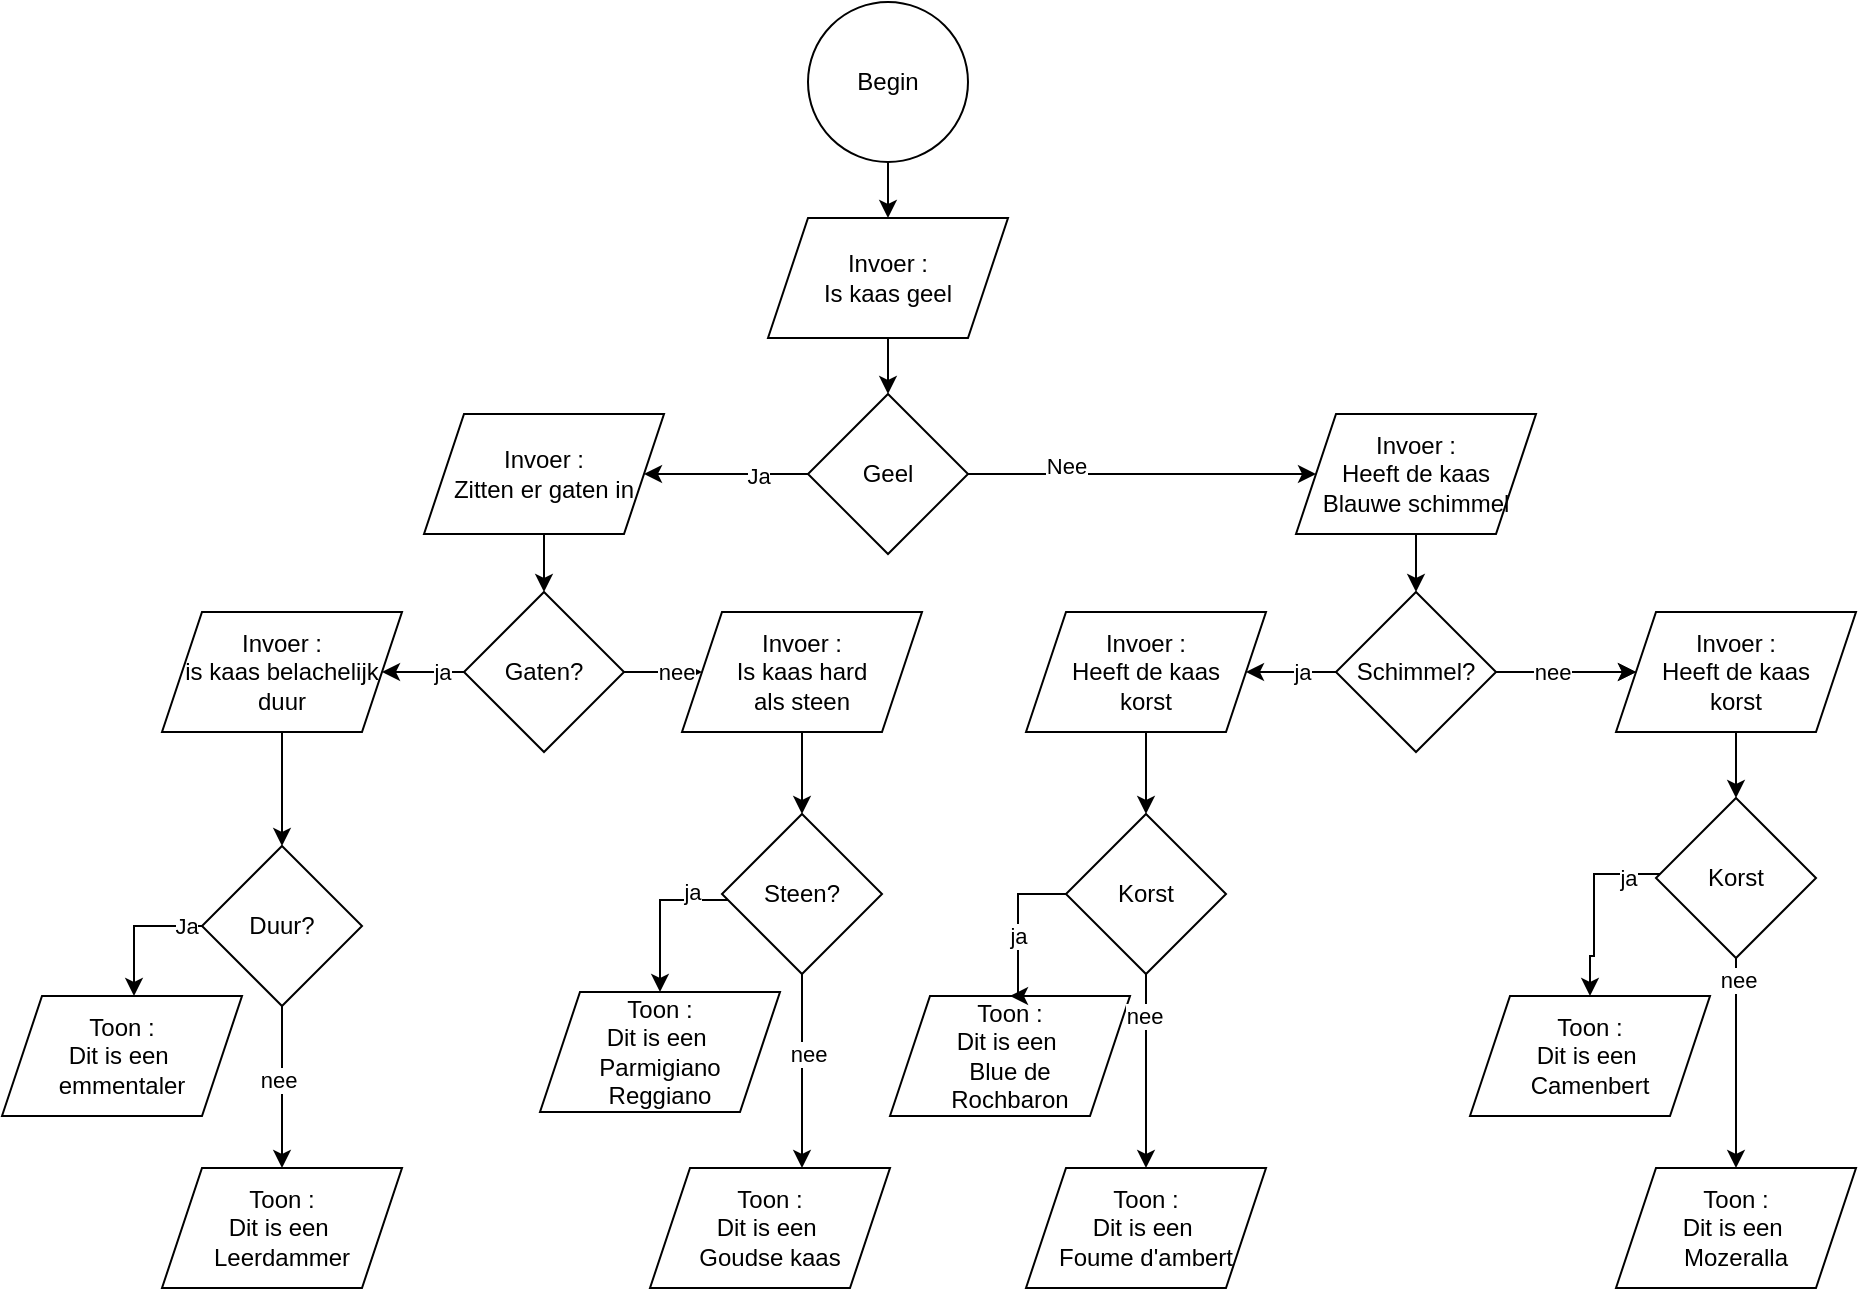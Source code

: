 <mxfile version="22.0.3" type="device">
  <diagram name="Page-1" id="KblKPcZcQI2MpM0IqU52">
    <mxGraphModel dx="2021" dy="601" grid="0" gridSize="10" guides="1" tooltips="1" connect="1" arrows="1" fold="1" page="1" pageScale="1" pageWidth="827" pageHeight="1169" math="0" shadow="0">
      <root>
        <mxCell id="0" />
        <mxCell id="1" parent="0" />
        <mxCell id="aw75vvHJbjH-WGX2RPoX-3" value="" style="edgeStyle=orthogonalEdgeStyle;rounded=0;orthogonalLoop=1;jettySize=auto;html=1;" edge="1" parent="1" source="aw75vvHJbjH-WGX2RPoX-1" target="aw75vvHJbjH-WGX2RPoX-2">
          <mxGeometry relative="1" as="geometry" />
        </mxCell>
        <mxCell id="aw75vvHJbjH-WGX2RPoX-1" value="Begin" style="ellipse;whiteSpace=wrap;html=1;aspect=fixed;" vertex="1" parent="1">
          <mxGeometry x="347" y="19" width="80" height="80" as="geometry" />
        </mxCell>
        <mxCell id="aw75vvHJbjH-WGX2RPoX-5" value="" style="edgeStyle=orthogonalEdgeStyle;rounded=0;orthogonalLoop=1;jettySize=auto;html=1;" edge="1" parent="1" source="aw75vvHJbjH-WGX2RPoX-2" target="aw75vvHJbjH-WGX2RPoX-4">
          <mxGeometry relative="1" as="geometry" />
        </mxCell>
        <mxCell id="aw75vvHJbjH-WGX2RPoX-2" value="Invoer :&lt;br&gt;Is kaas geel" style="shape=parallelogram;perimeter=parallelogramPerimeter;whiteSpace=wrap;html=1;fixedSize=1;" vertex="1" parent="1">
          <mxGeometry x="327" y="127" width="120" height="60" as="geometry" />
        </mxCell>
        <mxCell id="aw75vvHJbjH-WGX2RPoX-7" value="" style="edgeStyle=orthogonalEdgeStyle;rounded=0;orthogonalLoop=1;jettySize=auto;html=1;" edge="1" parent="1" source="aw75vvHJbjH-WGX2RPoX-4" target="aw75vvHJbjH-WGX2RPoX-6">
          <mxGeometry relative="1" as="geometry" />
        </mxCell>
        <mxCell id="aw75vvHJbjH-WGX2RPoX-10" value="Ja" style="edgeLabel;html=1;align=center;verticalAlign=middle;resizable=0;points=[];" vertex="1" connectable="0" parent="aw75vvHJbjH-WGX2RPoX-7">
          <mxGeometry x="-0.39" y="1" relative="1" as="geometry">
            <mxPoint as="offset" />
          </mxGeometry>
        </mxCell>
        <mxCell id="aw75vvHJbjH-WGX2RPoX-9" value="" style="edgeStyle=orthogonalEdgeStyle;rounded=0;orthogonalLoop=1;jettySize=auto;html=1;" edge="1" parent="1" source="aw75vvHJbjH-WGX2RPoX-4" target="aw75vvHJbjH-WGX2RPoX-8">
          <mxGeometry relative="1" as="geometry" />
        </mxCell>
        <mxCell id="aw75vvHJbjH-WGX2RPoX-11" value="Nee" style="edgeLabel;html=1;align=center;verticalAlign=middle;resizable=0;points=[];" vertex="1" connectable="0" parent="aw75vvHJbjH-WGX2RPoX-9">
          <mxGeometry x="-0.444" y="4" relative="1" as="geometry">
            <mxPoint as="offset" />
          </mxGeometry>
        </mxCell>
        <mxCell id="aw75vvHJbjH-WGX2RPoX-4" value="Geel" style="rhombus;whiteSpace=wrap;html=1;" vertex="1" parent="1">
          <mxGeometry x="347" y="215" width="80" height="80" as="geometry" />
        </mxCell>
        <mxCell id="aw75vvHJbjH-WGX2RPoX-14" value="" style="edgeStyle=orthogonalEdgeStyle;rounded=0;orthogonalLoop=1;jettySize=auto;html=1;" edge="1" parent="1" source="aw75vvHJbjH-WGX2RPoX-6" target="aw75vvHJbjH-WGX2RPoX-12">
          <mxGeometry relative="1" as="geometry" />
        </mxCell>
        <mxCell id="aw75vvHJbjH-WGX2RPoX-6" value="Invoer :&lt;br&gt;Zitten er gaten in" style="shape=parallelogram;perimeter=parallelogramPerimeter;whiteSpace=wrap;html=1;fixedSize=1;" vertex="1" parent="1">
          <mxGeometry x="155" y="225" width="120" height="60" as="geometry" />
        </mxCell>
        <mxCell id="aw75vvHJbjH-WGX2RPoX-15" value="" style="edgeStyle=orthogonalEdgeStyle;rounded=0;orthogonalLoop=1;jettySize=auto;html=1;" edge="1" parent="1" source="aw75vvHJbjH-WGX2RPoX-8" target="aw75vvHJbjH-WGX2RPoX-13">
          <mxGeometry relative="1" as="geometry" />
        </mxCell>
        <mxCell id="aw75vvHJbjH-WGX2RPoX-8" value="Invoer : &lt;br&gt;Heeft de kaas&lt;br&gt;Blauwe schimmel" style="shape=parallelogram;perimeter=parallelogramPerimeter;whiteSpace=wrap;html=1;fixedSize=1;" vertex="1" parent="1">
          <mxGeometry x="591" y="225" width="120" height="60" as="geometry" />
        </mxCell>
        <mxCell id="aw75vvHJbjH-WGX2RPoX-18" value="ja" style="edgeStyle=orthogonalEdgeStyle;rounded=0;orthogonalLoop=1;jettySize=auto;html=1;" edge="1" parent="1" source="aw75vvHJbjH-WGX2RPoX-12" target="aw75vvHJbjH-WGX2RPoX-16">
          <mxGeometry relative="1" as="geometry" />
        </mxCell>
        <mxCell id="aw75vvHJbjH-WGX2RPoX-34" value="" style="edgeStyle=orthogonalEdgeStyle;rounded=0;orthogonalLoop=1;jettySize=auto;html=1;" edge="1" parent="1" source="aw75vvHJbjH-WGX2RPoX-12" target="aw75vvHJbjH-WGX2RPoX-33">
          <mxGeometry relative="1" as="geometry" />
        </mxCell>
        <mxCell id="aw75vvHJbjH-WGX2RPoX-45" value="nee" style="edgeLabel;html=1;align=center;verticalAlign=middle;resizable=0;points=[];" vertex="1" connectable="0" parent="aw75vvHJbjH-WGX2RPoX-34">
          <mxGeometry x="0.574" relative="1" as="geometry">
            <mxPoint as="offset" />
          </mxGeometry>
        </mxCell>
        <mxCell id="aw75vvHJbjH-WGX2RPoX-12" value="Gaten?" style="rhombus;whiteSpace=wrap;html=1;" vertex="1" parent="1">
          <mxGeometry x="175" y="314" width="80" height="80" as="geometry" />
        </mxCell>
        <mxCell id="aw75vvHJbjH-WGX2RPoX-40" value="ja" style="edgeStyle=orthogonalEdgeStyle;rounded=0;orthogonalLoop=1;jettySize=auto;html=1;" edge="1" parent="1" source="aw75vvHJbjH-WGX2RPoX-13" target="aw75vvHJbjH-WGX2RPoX-39">
          <mxGeometry relative="1" as="geometry" />
        </mxCell>
        <mxCell id="aw75vvHJbjH-WGX2RPoX-55" value="" style="edgeStyle=orthogonalEdgeStyle;rounded=0;orthogonalLoop=1;jettySize=auto;html=1;" edge="1" parent="1" source="aw75vvHJbjH-WGX2RPoX-13" target="aw75vvHJbjH-WGX2RPoX-53">
          <mxGeometry relative="1" as="geometry" />
        </mxCell>
        <mxCell id="aw75vvHJbjH-WGX2RPoX-59" value="" style="edgeStyle=orthogonalEdgeStyle;rounded=0;orthogonalLoop=1;jettySize=auto;html=1;" edge="1" parent="1" source="aw75vvHJbjH-WGX2RPoX-13" target="aw75vvHJbjH-WGX2RPoX-53">
          <mxGeometry relative="1" as="geometry" />
        </mxCell>
        <mxCell id="aw75vvHJbjH-WGX2RPoX-60" value="nee" style="edgeLabel;html=1;align=center;verticalAlign=middle;resizable=0;points=[];" vertex="1" connectable="0" parent="aw75vvHJbjH-WGX2RPoX-59">
          <mxGeometry x="-0.2" relative="1" as="geometry">
            <mxPoint as="offset" />
          </mxGeometry>
        </mxCell>
        <mxCell id="aw75vvHJbjH-WGX2RPoX-13" value="Schimmel?" style="rhombus;whiteSpace=wrap;html=1;" vertex="1" parent="1">
          <mxGeometry x="611" y="314" width="80" height="80" as="geometry" />
        </mxCell>
        <mxCell id="aw75vvHJbjH-WGX2RPoX-19" value="" style="edgeStyle=orthogonalEdgeStyle;rounded=0;orthogonalLoop=1;jettySize=auto;html=1;" edge="1" parent="1" source="aw75vvHJbjH-WGX2RPoX-16" target="aw75vvHJbjH-WGX2RPoX-17">
          <mxGeometry relative="1" as="geometry" />
        </mxCell>
        <mxCell id="aw75vvHJbjH-WGX2RPoX-16" value="Invoer : &lt;br&gt;is kaas belachelijk duur" style="shape=parallelogram;perimeter=parallelogramPerimeter;whiteSpace=wrap;html=1;fixedSize=1;" vertex="1" parent="1">
          <mxGeometry x="24" y="324" width="120" height="60" as="geometry" />
        </mxCell>
        <mxCell id="aw75vvHJbjH-WGX2RPoX-29" style="edgeStyle=orthogonalEdgeStyle;rounded=0;orthogonalLoop=1;jettySize=auto;html=1;" edge="1" parent="1" source="aw75vvHJbjH-WGX2RPoX-17" target="aw75vvHJbjH-WGX2RPoX-20">
          <mxGeometry relative="1" as="geometry">
            <Array as="points">
              <mxPoint x="10" y="481" />
            </Array>
          </mxGeometry>
        </mxCell>
        <mxCell id="aw75vvHJbjH-WGX2RPoX-31" value="Ja" style="edgeLabel;html=1;align=center;verticalAlign=middle;resizable=0;points=[];" vertex="1" connectable="0" parent="aw75vvHJbjH-WGX2RPoX-29">
          <mxGeometry x="-0.753" relative="1" as="geometry">
            <mxPoint as="offset" />
          </mxGeometry>
        </mxCell>
        <mxCell id="aw75vvHJbjH-WGX2RPoX-41" value="" style="edgeStyle=orthogonalEdgeStyle;rounded=0;orthogonalLoop=1;jettySize=auto;html=1;" edge="1" parent="1" source="aw75vvHJbjH-WGX2RPoX-17" target="aw75vvHJbjH-WGX2RPoX-23">
          <mxGeometry relative="1" as="geometry" />
        </mxCell>
        <mxCell id="aw75vvHJbjH-WGX2RPoX-42" value="nee" style="edgeLabel;html=1;align=center;verticalAlign=middle;resizable=0;points=[];" vertex="1" connectable="0" parent="aw75vvHJbjH-WGX2RPoX-41">
          <mxGeometry x="-0.097" y="-2" relative="1" as="geometry">
            <mxPoint as="offset" />
          </mxGeometry>
        </mxCell>
        <mxCell id="aw75vvHJbjH-WGX2RPoX-17" value="Duur?" style="rhombus;whiteSpace=wrap;html=1;" vertex="1" parent="1">
          <mxGeometry x="44" y="441" width="80" height="80" as="geometry" />
        </mxCell>
        <mxCell id="aw75vvHJbjH-WGX2RPoX-20" value="Toon : &lt;br&gt;Dit is een&amp;nbsp;&lt;br&gt;emmentaler" style="shape=parallelogram;perimeter=parallelogramPerimeter;whiteSpace=wrap;html=1;fixedSize=1;" vertex="1" parent="1">
          <mxGeometry x="-56" y="516" width="120" height="60" as="geometry" />
        </mxCell>
        <mxCell id="aw75vvHJbjH-WGX2RPoX-23" value="Toon :&lt;br style=&quot;border-color: var(--border-color);&quot;&gt;Dit is een&amp;nbsp;&lt;br style=&quot;border-color: var(--border-color);&quot;&gt;Leerdammer" style="shape=parallelogram;perimeter=parallelogramPerimeter;whiteSpace=wrap;html=1;fixedSize=1;" vertex="1" parent="1">
          <mxGeometry x="24" y="602" width="120" height="60" as="geometry" />
        </mxCell>
        <mxCell id="aw75vvHJbjH-WGX2RPoX-24" value="Toon :&lt;br style=&quot;border-color: var(--border-color);&quot;&gt;Dit is een&amp;nbsp;&lt;br style=&quot;border-color: var(--border-color);&quot;&gt;Parmigiano &lt;br&gt;Reggiano" style="shape=parallelogram;perimeter=parallelogramPerimeter;whiteSpace=wrap;html=1;fixedSize=1;" vertex="1" parent="1">
          <mxGeometry x="213" y="514" width="120" height="60" as="geometry" />
        </mxCell>
        <mxCell id="aw75vvHJbjH-WGX2RPoX-25" value="Toon :&lt;br style=&quot;border-color: var(--border-color);&quot;&gt;Dit is een&amp;nbsp;&lt;br style=&quot;border-color: var(--border-color);&quot;&gt;Goudse kaas" style="shape=parallelogram;perimeter=parallelogramPerimeter;whiteSpace=wrap;html=1;fixedSize=1;" vertex="1" parent="1">
          <mxGeometry x="268" y="602" width="120" height="60" as="geometry" />
        </mxCell>
        <mxCell id="aw75vvHJbjH-WGX2RPoX-26" value="Toon :&lt;br style=&quot;border-color: var(--border-color);&quot;&gt;Dit is een&amp;nbsp;&lt;br style=&quot;border-color: var(--border-color);&quot;&gt;Blue de &lt;br&gt;Rochbaron" style="shape=parallelogram;perimeter=parallelogramPerimeter;whiteSpace=wrap;html=1;fixedSize=1;" vertex="1" parent="1">
          <mxGeometry x="388" y="516" width="120" height="60" as="geometry" />
        </mxCell>
        <mxCell id="aw75vvHJbjH-WGX2RPoX-27" value="Toon :&lt;br style=&quot;border-color: var(--border-color);&quot;&gt;Dit is een&amp;nbsp;&lt;br style=&quot;border-color: var(--border-color);&quot;&gt;Foume d&#39;ambert" style="shape=parallelogram;perimeter=parallelogramPerimeter;whiteSpace=wrap;html=1;fixedSize=1;" vertex="1" parent="1">
          <mxGeometry x="456" y="602" width="120" height="60" as="geometry" />
        </mxCell>
        <mxCell id="aw75vvHJbjH-WGX2RPoX-38" value="" style="edgeStyle=orthogonalEdgeStyle;rounded=0;orthogonalLoop=1;jettySize=auto;html=1;" edge="1" parent="1" source="aw75vvHJbjH-WGX2RPoX-33" target="aw75vvHJbjH-WGX2RPoX-35">
          <mxGeometry relative="1" as="geometry" />
        </mxCell>
        <mxCell id="aw75vvHJbjH-WGX2RPoX-33" value="Invoer : &lt;br&gt;Is kaas hard &lt;br&gt;als steen" style="shape=parallelogram;perimeter=parallelogramPerimeter;whiteSpace=wrap;html=1;fixedSize=1;" vertex="1" parent="1">
          <mxGeometry x="284" y="324" width="120" height="60" as="geometry" />
        </mxCell>
        <mxCell id="aw75vvHJbjH-WGX2RPoX-36" style="edgeStyle=orthogonalEdgeStyle;rounded=0;orthogonalLoop=1;jettySize=auto;html=1;" edge="1" parent="1" source="aw75vvHJbjH-WGX2RPoX-35" target="aw75vvHJbjH-WGX2RPoX-24">
          <mxGeometry relative="1" as="geometry">
            <Array as="points">
              <mxPoint x="273" y="468" />
            </Array>
          </mxGeometry>
        </mxCell>
        <mxCell id="aw75vvHJbjH-WGX2RPoX-44" value="ja" style="edgeLabel;html=1;align=center;verticalAlign=middle;resizable=0;points=[];" vertex="1" connectable="0" parent="aw75vvHJbjH-WGX2RPoX-36">
          <mxGeometry x="-0.55" y="-4" relative="1" as="geometry">
            <mxPoint as="offset" />
          </mxGeometry>
        </mxCell>
        <mxCell id="aw75vvHJbjH-WGX2RPoX-37" style="edgeStyle=orthogonalEdgeStyle;rounded=0;orthogonalLoop=1;jettySize=auto;html=1;" edge="1" parent="1" source="aw75vvHJbjH-WGX2RPoX-35" target="aw75vvHJbjH-WGX2RPoX-25">
          <mxGeometry relative="1" as="geometry">
            <Array as="points">
              <mxPoint x="344" y="557" />
              <mxPoint x="344" y="557" />
            </Array>
          </mxGeometry>
        </mxCell>
        <mxCell id="aw75vvHJbjH-WGX2RPoX-43" value="nee" style="edgeLabel;html=1;align=center;verticalAlign=middle;resizable=0;points=[];" vertex="1" connectable="0" parent="aw75vvHJbjH-WGX2RPoX-37">
          <mxGeometry x="-0.175" y="3" relative="1" as="geometry">
            <mxPoint as="offset" />
          </mxGeometry>
        </mxCell>
        <mxCell id="aw75vvHJbjH-WGX2RPoX-35" value="Steen?" style="rhombus;whiteSpace=wrap;html=1;" vertex="1" parent="1">
          <mxGeometry x="304" y="425" width="80" height="80" as="geometry" />
        </mxCell>
        <mxCell id="aw75vvHJbjH-WGX2RPoX-49" value="" style="edgeStyle=orthogonalEdgeStyle;rounded=0;orthogonalLoop=1;jettySize=auto;html=1;" edge="1" parent="1" source="aw75vvHJbjH-WGX2RPoX-39" target="aw75vvHJbjH-WGX2RPoX-48">
          <mxGeometry relative="1" as="geometry" />
        </mxCell>
        <mxCell id="aw75vvHJbjH-WGX2RPoX-39" value="Invoer : &lt;br&gt;Heeft de kaas &lt;br&gt;korst" style="shape=parallelogram;perimeter=parallelogramPerimeter;whiteSpace=wrap;html=1;fixedSize=1;" vertex="1" parent="1">
          <mxGeometry x="456" y="324" width="120" height="60" as="geometry" />
        </mxCell>
        <mxCell id="aw75vvHJbjH-WGX2RPoX-46" value="Toon :&lt;br style=&quot;border-color: var(--border-color);&quot;&gt;Dit is een&amp;nbsp;&lt;br style=&quot;border-color: var(--border-color);&quot;&gt;Camenbert" style="shape=parallelogram;perimeter=parallelogramPerimeter;whiteSpace=wrap;html=1;fixedSize=1;" vertex="1" parent="1">
          <mxGeometry x="678" y="516" width="120" height="60" as="geometry" />
        </mxCell>
        <mxCell id="aw75vvHJbjH-WGX2RPoX-47" value="Toon :&lt;br style=&quot;border-color: var(--border-color);&quot;&gt;Dit is een&amp;nbsp;&lt;br style=&quot;border-color: var(--border-color);&quot;&gt;Mozeralla" style="shape=parallelogram;perimeter=parallelogramPerimeter;whiteSpace=wrap;html=1;fixedSize=1;" vertex="1" parent="1">
          <mxGeometry x="751" y="602" width="120" height="60" as="geometry" />
        </mxCell>
        <mxCell id="aw75vvHJbjH-WGX2RPoX-51" style="edgeStyle=orthogonalEdgeStyle;rounded=0;orthogonalLoop=1;jettySize=auto;html=1;entryX=0.5;entryY=0;entryDx=0;entryDy=0;" edge="1" parent="1" source="aw75vvHJbjH-WGX2RPoX-48" target="aw75vvHJbjH-WGX2RPoX-26">
          <mxGeometry relative="1" as="geometry">
            <Array as="points">
              <mxPoint x="452" y="465" />
              <mxPoint x="452" y="516" />
            </Array>
          </mxGeometry>
        </mxCell>
        <mxCell id="aw75vvHJbjH-WGX2RPoX-61" value="ja" style="edgeLabel;html=1;align=center;verticalAlign=middle;resizable=0;points=[];" vertex="1" connectable="0" parent="aw75vvHJbjH-WGX2RPoX-51">
          <mxGeometry x="0.139" relative="1" as="geometry">
            <mxPoint as="offset" />
          </mxGeometry>
        </mxCell>
        <mxCell id="aw75vvHJbjH-WGX2RPoX-52" value="" style="edgeStyle=orthogonalEdgeStyle;rounded=0;orthogonalLoop=1;jettySize=auto;html=1;" edge="1" parent="1" source="aw75vvHJbjH-WGX2RPoX-48" target="aw75vvHJbjH-WGX2RPoX-27">
          <mxGeometry relative="1" as="geometry" />
        </mxCell>
        <mxCell id="aw75vvHJbjH-WGX2RPoX-62" value="nee" style="edgeLabel;html=1;align=center;verticalAlign=middle;resizable=0;points=[];" vertex="1" connectable="0" parent="aw75vvHJbjH-WGX2RPoX-52">
          <mxGeometry x="-0.567" y="-1" relative="1" as="geometry">
            <mxPoint as="offset" />
          </mxGeometry>
        </mxCell>
        <mxCell id="aw75vvHJbjH-WGX2RPoX-48" value="Korst" style="rhombus;whiteSpace=wrap;html=1;" vertex="1" parent="1">
          <mxGeometry x="476" y="425" width="80" height="80" as="geometry" />
        </mxCell>
        <mxCell id="aw75vvHJbjH-WGX2RPoX-56" value="" style="edgeStyle=orthogonalEdgeStyle;rounded=0;orthogonalLoop=1;jettySize=auto;html=1;" edge="1" parent="1" source="aw75vvHJbjH-WGX2RPoX-53" target="aw75vvHJbjH-WGX2RPoX-54">
          <mxGeometry relative="1" as="geometry" />
        </mxCell>
        <mxCell id="aw75vvHJbjH-WGX2RPoX-53" value="Invoer : &lt;br&gt;Heeft de kaas &lt;br&gt;korst" style="shape=parallelogram;perimeter=parallelogramPerimeter;whiteSpace=wrap;html=1;fixedSize=1;" vertex="1" parent="1">
          <mxGeometry x="751" y="324" width="120" height="60" as="geometry" />
        </mxCell>
        <mxCell id="aw75vvHJbjH-WGX2RPoX-57" style="edgeStyle=orthogonalEdgeStyle;rounded=0;orthogonalLoop=1;jettySize=auto;html=1;" edge="1" parent="1" source="aw75vvHJbjH-WGX2RPoX-54" target="aw75vvHJbjH-WGX2RPoX-46">
          <mxGeometry relative="1" as="geometry">
            <Array as="points">
              <mxPoint x="740" y="455" />
              <mxPoint x="740" y="496" />
              <mxPoint x="738" y="496" />
            </Array>
          </mxGeometry>
        </mxCell>
        <mxCell id="aw75vvHJbjH-WGX2RPoX-63" value="ja" style="edgeLabel;html=1;align=center;verticalAlign=middle;resizable=0;points=[];" vertex="1" connectable="0" parent="aw75vvHJbjH-WGX2RPoX-57">
          <mxGeometry x="-0.667" y="2" relative="1" as="geometry">
            <mxPoint as="offset" />
          </mxGeometry>
        </mxCell>
        <mxCell id="aw75vvHJbjH-WGX2RPoX-58" value="" style="edgeStyle=orthogonalEdgeStyle;rounded=0;orthogonalLoop=1;jettySize=auto;html=1;" edge="1" parent="1" source="aw75vvHJbjH-WGX2RPoX-54" target="aw75vvHJbjH-WGX2RPoX-47">
          <mxGeometry relative="1" as="geometry" />
        </mxCell>
        <mxCell id="aw75vvHJbjH-WGX2RPoX-64" value="nee" style="edgeLabel;html=1;align=center;verticalAlign=middle;resizable=0;points=[];" vertex="1" connectable="0" parent="aw75vvHJbjH-WGX2RPoX-58">
          <mxGeometry x="-0.79" y="1" relative="1" as="geometry">
            <mxPoint as="offset" />
          </mxGeometry>
        </mxCell>
        <mxCell id="aw75vvHJbjH-WGX2RPoX-54" value="Korst" style="rhombus;whiteSpace=wrap;html=1;" vertex="1" parent="1">
          <mxGeometry x="771" y="417" width="80" height="80" as="geometry" />
        </mxCell>
      </root>
    </mxGraphModel>
  </diagram>
</mxfile>
